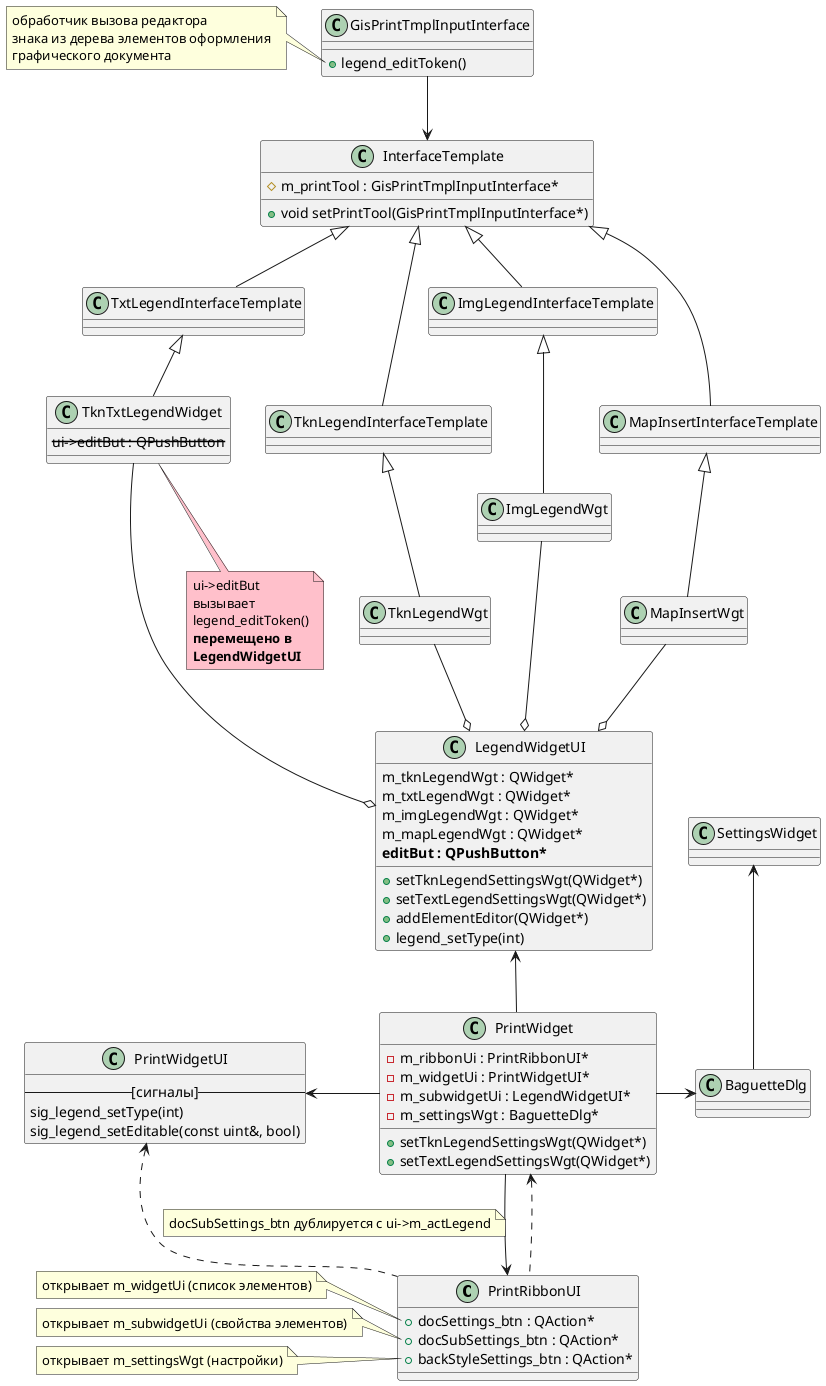 @startuml

class PrintRibbonUI
{
    +docSettings_btn : QAction*
    +docSubSettings_btn : QAction*
    +backStyleSettings_btn : QAction*
}

note left of PrintRibbonUI::docSettings_btn
    открывает m_widgetUi (список элементов)
end note

note left of PrintRibbonUI::docSubSettings_btn
    открывает m_subwidgetUi (свойства элементов)
end note

note left of PrintRibbonUI::backStyleSettings_btn
    открывает m_settingsWgt (настройки)
end note

class PrintWidget
{
    -m_ribbonUi : PrintRibbonUI*
    -m_widgetUi : PrintWidgetUI*
    -m_subwidgetUi : LegendWidgetUI*
    -m_settingsWgt : BaguetteDlg*
    +setTknLegendSettingsWgt(QWidget*)
    +setTextLegendSettingsWgt(QWidget*)
}

class PrintWidgetUI
{
    --[сигналы]--
    sig_legend_setType(int)
    sig_legend_setEditable(const uint&, bool)
}

class LegendWidgetUI
{
    m_tknLegendWgt : QWidget*
    m_txtLegendWgt : QWidget*
    m_imgLegendWgt : QWidget*
    m_mapLegendWgt : QWidget*
    <b>editBut : QPushButton*</b>
    +setTknLegendSettingsWgt(QWidget*)
    +setTextLegendSettingsWgt(QWidget*)
    +addElementEditor(QWidget*)
    +legend_setType(int)
}

class TknTxtLegendWidget
{
    <s>ui->editBut : QPushButton</s>
}

class InterfaceTemplate
{
    #m_printTool : GisPrintTmplInputInterface*
    +void setPrintTool(GisPrintTmplInputInterface*)
}

class GisPrintTmplInputInterface 
{
    +legend_editToken()
}
note left of GisPrintTmplInputInterface::legend_editToken
    обработчик вызова редактора
    знака из дерева элементов оформления
    графического документа
end note

GisPrintTmplInputInterface --> InterfaceTemplate

PrintWidget --> PrintRibbonUI
PrintWidget <.. PrintRibbonUI
'PrintRibbonUI ..> PrintWidgetUI
PrintWidgetUI <.. PrintRibbonUI
note on link: docSubSettings_btn дублируется с ui->m_actLegend
'PrintRibbonUI <-- PrintWidget
PrintWidgetUI <- PrintWidget
'PrintWidget <- LegendWidgetUI
LegendWidgetUI <-- PrintWidget
PrintWidget -> BaguetteDlg
SettingsWidget <-- BaguetteDlg
'BaguetteDlg -> PrintWidget

InterfaceTemplate ^-- TxtLegendInterfaceTemplate
InterfaceTemplate ^--- TknLegendInterfaceTemplate
InterfaceTemplate ^-- ImgLegendInterfaceTemplate
InterfaceTemplate ^--- MapInsertInterfaceTemplate

TxtLegendInterfaceTemplate ^-- TknTxtLegendWidget
TknLegendInterfaceTemplate ^-- TknLegendWgt
ImgLegendInterfaceTemplate ^-- ImgLegendWgt
MapInsertInterfaceTemplate ^-- MapInsertWgt

TknTxtLegendWidget --o LegendWidgetUI
TknLegendWgt --o LegendWidgetUI
ImgLegendWgt --o LegendWidgetUI
MapInsertWgt --o LegendWidgetUI

'LegendWidgetUI o-- TknTxtLegendWidget
'LegendWidgetUI o-- TknLegendWgt
'LegendWidgetUI o-- ImgLegendWgt
'LegendWidgetUI o-- MapInsertWgt

note as n1 #Pink
ui->editBut
вызывает
legend_editToken()
<b>перемещено в</b>
<b>LegendWidgetUI</b>
endnote
'n1 --- TknTxtLegendWidget
TknTxtLegendWidget -- n1

@enduml